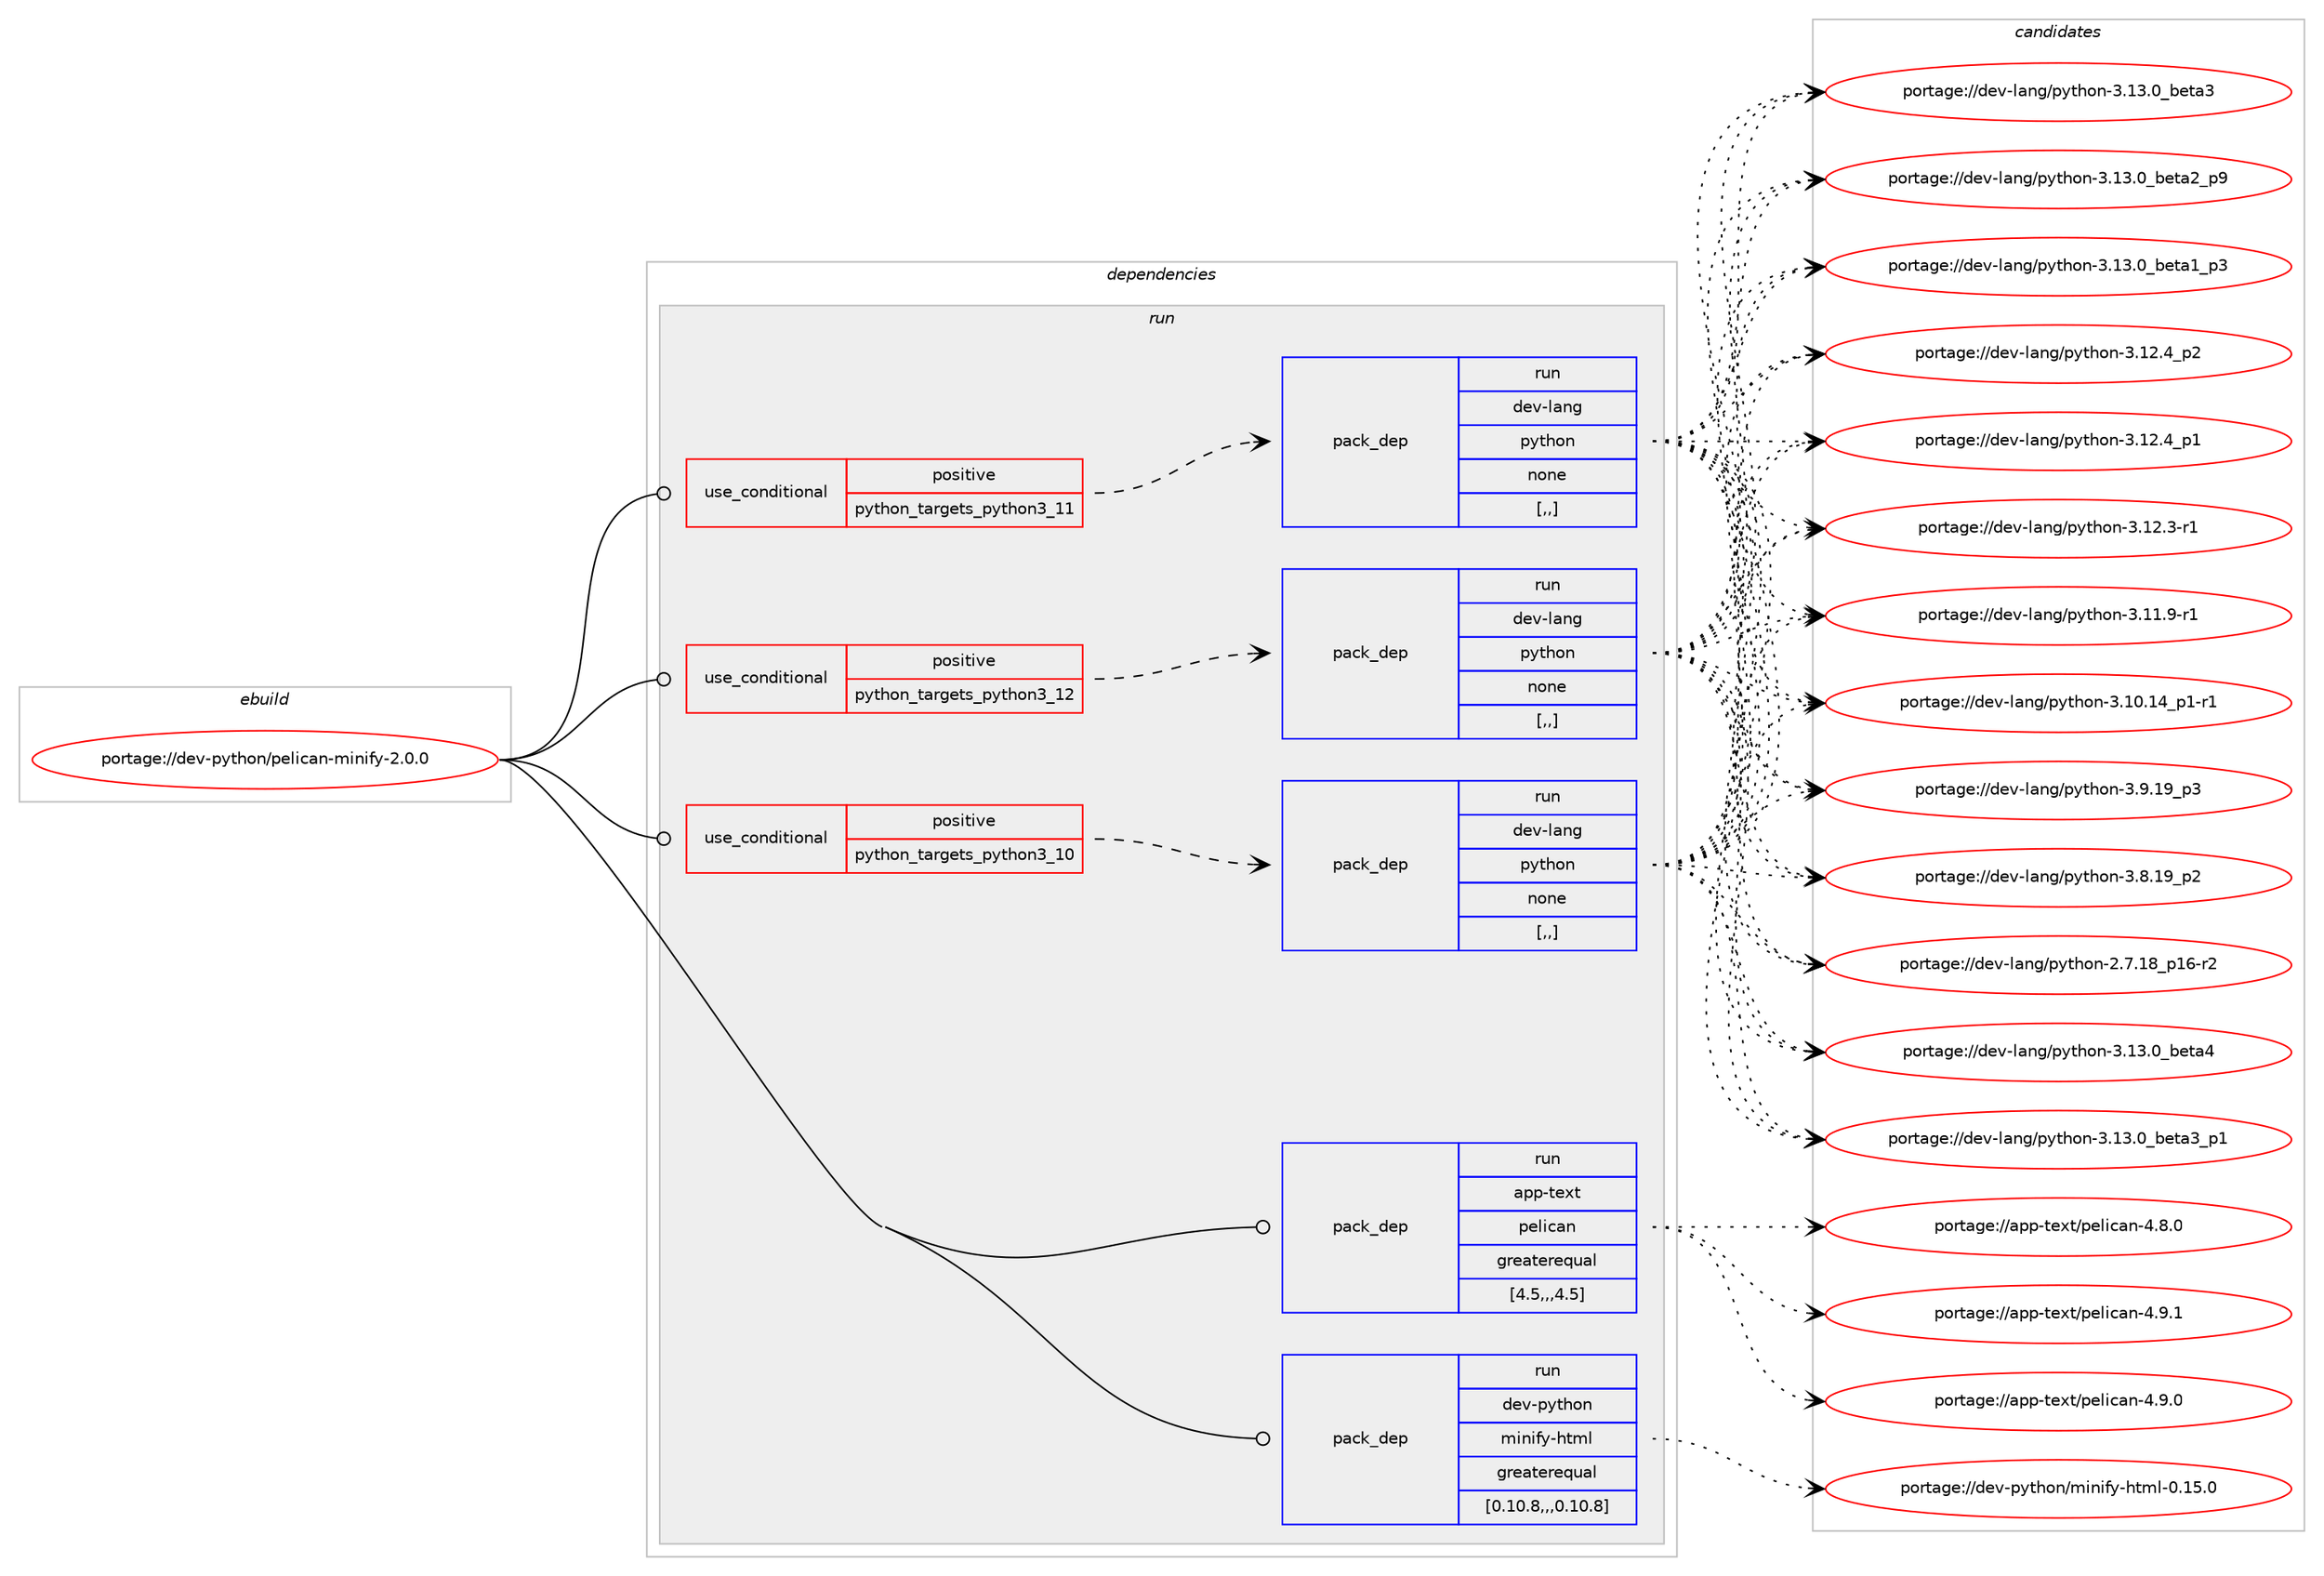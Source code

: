 digraph prolog {

# *************
# Graph options
# *************

newrank=true;
concentrate=true;
compound=true;
graph [rankdir=LR,fontname=Helvetica,fontsize=10,ranksep=1.5];#, ranksep=2.5, nodesep=0.2];
edge  [arrowhead=vee];
node  [fontname=Helvetica,fontsize=10];

# **********
# The ebuild
# **********

subgraph cluster_leftcol {
color=gray;
label=<<i>ebuild</i>>;
id [label="portage://dev-python/pelican-minify-2.0.0", color=red, width=4, href="../dev-python/pelican-minify-2.0.0.svg"];
}

# ****************
# The dependencies
# ****************

subgraph cluster_midcol {
color=gray;
label=<<i>dependencies</i>>;
subgraph cluster_compile {
fillcolor="#eeeeee";
style=filled;
label=<<i>compile</i>>;
}
subgraph cluster_compileandrun {
fillcolor="#eeeeee";
style=filled;
label=<<i>compile and run</i>>;
}
subgraph cluster_run {
fillcolor="#eeeeee";
style=filled;
label=<<i>run</i>>;
subgraph cond35873 {
dependency154130 [label=<<TABLE BORDER="0" CELLBORDER="1" CELLSPACING="0" CELLPADDING="4"><TR><TD ROWSPAN="3" CELLPADDING="10">use_conditional</TD></TR><TR><TD>positive</TD></TR><TR><TD>python_targets_python3_10</TD></TR></TABLE>>, shape=none, color=red];
subgraph pack117006 {
dependency154131 [label=<<TABLE BORDER="0" CELLBORDER="1" CELLSPACING="0" CELLPADDING="4" WIDTH="220"><TR><TD ROWSPAN="6" CELLPADDING="30">pack_dep</TD></TR><TR><TD WIDTH="110">run</TD></TR><TR><TD>dev-lang</TD></TR><TR><TD>python</TD></TR><TR><TD>none</TD></TR><TR><TD>[,,]</TD></TR></TABLE>>, shape=none, color=blue];
}
dependency154130:e -> dependency154131:w [weight=20,style="dashed",arrowhead="vee"];
}
id:e -> dependency154130:w [weight=20,style="solid",arrowhead="odot"];
subgraph cond35874 {
dependency154132 [label=<<TABLE BORDER="0" CELLBORDER="1" CELLSPACING="0" CELLPADDING="4"><TR><TD ROWSPAN="3" CELLPADDING="10">use_conditional</TD></TR><TR><TD>positive</TD></TR><TR><TD>python_targets_python3_11</TD></TR></TABLE>>, shape=none, color=red];
subgraph pack117007 {
dependency154133 [label=<<TABLE BORDER="0" CELLBORDER="1" CELLSPACING="0" CELLPADDING="4" WIDTH="220"><TR><TD ROWSPAN="6" CELLPADDING="30">pack_dep</TD></TR><TR><TD WIDTH="110">run</TD></TR><TR><TD>dev-lang</TD></TR><TR><TD>python</TD></TR><TR><TD>none</TD></TR><TR><TD>[,,]</TD></TR></TABLE>>, shape=none, color=blue];
}
dependency154132:e -> dependency154133:w [weight=20,style="dashed",arrowhead="vee"];
}
id:e -> dependency154132:w [weight=20,style="solid",arrowhead="odot"];
subgraph cond35875 {
dependency154134 [label=<<TABLE BORDER="0" CELLBORDER="1" CELLSPACING="0" CELLPADDING="4"><TR><TD ROWSPAN="3" CELLPADDING="10">use_conditional</TD></TR><TR><TD>positive</TD></TR><TR><TD>python_targets_python3_12</TD></TR></TABLE>>, shape=none, color=red];
subgraph pack117008 {
dependency154135 [label=<<TABLE BORDER="0" CELLBORDER="1" CELLSPACING="0" CELLPADDING="4" WIDTH="220"><TR><TD ROWSPAN="6" CELLPADDING="30">pack_dep</TD></TR><TR><TD WIDTH="110">run</TD></TR><TR><TD>dev-lang</TD></TR><TR><TD>python</TD></TR><TR><TD>none</TD></TR><TR><TD>[,,]</TD></TR></TABLE>>, shape=none, color=blue];
}
dependency154134:e -> dependency154135:w [weight=20,style="dashed",arrowhead="vee"];
}
id:e -> dependency154134:w [weight=20,style="solid",arrowhead="odot"];
subgraph pack117009 {
dependency154136 [label=<<TABLE BORDER="0" CELLBORDER="1" CELLSPACING="0" CELLPADDING="4" WIDTH="220"><TR><TD ROWSPAN="6" CELLPADDING="30">pack_dep</TD></TR><TR><TD WIDTH="110">run</TD></TR><TR><TD>app-text</TD></TR><TR><TD>pelican</TD></TR><TR><TD>greaterequal</TD></TR><TR><TD>[4.5,,,4.5]</TD></TR></TABLE>>, shape=none, color=blue];
}
id:e -> dependency154136:w [weight=20,style="solid",arrowhead="odot"];
subgraph pack117010 {
dependency154137 [label=<<TABLE BORDER="0" CELLBORDER="1" CELLSPACING="0" CELLPADDING="4" WIDTH="220"><TR><TD ROWSPAN="6" CELLPADDING="30">pack_dep</TD></TR><TR><TD WIDTH="110">run</TD></TR><TR><TD>dev-python</TD></TR><TR><TD>minify-html</TD></TR><TR><TD>greaterequal</TD></TR><TR><TD>[0.10.8,,,0.10.8]</TD></TR></TABLE>>, shape=none, color=blue];
}
id:e -> dependency154137:w [weight=20,style="solid",arrowhead="odot"];
}
}

# **************
# The candidates
# **************

subgraph cluster_choices {
rank=same;
color=gray;
label=<<i>candidates</i>>;

subgraph choice117006 {
color=black;
nodesep=1;
choice1001011184510897110103471121211161041111104551464951464895981011169752 [label="portage://dev-lang/python-3.13.0_beta4", color=red, width=4,href="../dev-lang/python-3.13.0_beta4.svg"];
choice10010111845108971101034711212111610411111045514649514648959810111697519511249 [label="portage://dev-lang/python-3.13.0_beta3_p1", color=red, width=4,href="../dev-lang/python-3.13.0_beta3_p1.svg"];
choice1001011184510897110103471121211161041111104551464951464895981011169751 [label="portage://dev-lang/python-3.13.0_beta3", color=red, width=4,href="../dev-lang/python-3.13.0_beta3.svg"];
choice10010111845108971101034711212111610411111045514649514648959810111697509511257 [label="portage://dev-lang/python-3.13.0_beta2_p9", color=red, width=4,href="../dev-lang/python-3.13.0_beta2_p9.svg"];
choice10010111845108971101034711212111610411111045514649514648959810111697499511251 [label="portage://dev-lang/python-3.13.0_beta1_p3", color=red, width=4,href="../dev-lang/python-3.13.0_beta1_p3.svg"];
choice100101118451089711010347112121116104111110455146495046529511250 [label="portage://dev-lang/python-3.12.4_p2", color=red, width=4,href="../dev-lang/python-3.12.4_p2.svg"];
choice100101118451089711010347112121116104111110455146495046529511249 [label="portage://dev-lang/python-3.12.4_p1", color=red, width=4,href="../dev-lang/python-3.12.4_p1.svg"];
choice100101118451089711010347112121116104111110455146495046514511449 [label="portage://dev-lang/python-3.12.3-r1", color=red, width=4,href="../dev-lang/python-3.12.3-r1.svg"];
choice100101118451089711010347112121116104111110455146494946574511449 [label="portage://dev-lang/python-3.11.9-r1", color=red, width=4,href="../dev-lang/python-3.11.9-r1.svg"];
choice100101118451089711010347112121116104111110455146494846495295112494511449 [label="portage://dev-lang/python-3.10.14_p1-r1", color=red, width=4,href="../dev-lang/python-3.10.14_p1-r1.svg"];
choice100101118451089711010347112121116104111110455146574649579511251 [label="portage://dev-lang/python-3.9.19_p3", color=red, width=4,href="../dev-lang/python-3.9.19_p3.svg"];
choice100101118451089711010347112121116104111110455146564649579511250 [label="portage://dev-lang/python-3.8.19_p2", color=red, width=4,href="../dev-lang/python-3.8.19_p2.svg"];
choice100101118451089711010347112121116104111110455046554649569511249544511450 [label="portage://dev-lang/python-2.7.18_p16-r2", color=red, width=4,href="../dev-lang/python-2.7.18_p16-r2.svg"];
dependency154131:e -> choice1001011184510897110103471121211161041111104551464951464895981011169752:w [style=dotted,weight="100"];
dependency154131:e -> choice10010111845108971101034711212111610411111045514649514648959810111697519511249:w [style=dotted,weight="100"];
dependency154131:e -> choice1001011184510897110103471121211161041111104551464951464895981011169751:w [style=dotted,weight="100"];
dependency154131:e -> choice10010111845108971101034711212111610411111045514649514648959810111697509511257:w [style=dotted,weight="100"];
dependency154131:e -> choice10010111845108971101034711212111610411111045514649514648959810111697499511251:w [style=dotted,weight="100"];
dependency154131:e -> choice100101118451089711010347112121116104111110455146495046529511250:w [style=dotted,weight="100"];
dependency154131:e -> choice100101118451089711010347112121116104111110455146495046529511249:w [style=dotted,weight="100"];
dependency154131:e -> choice100101118451089711010347112121116104111110455146495046514511449:w [style=dotted,weight="100"];
dependency154131:e -> choice100101118451089711010347112121116104111110455146494946574511449:w [style=dotted,weight="100"];
dependency154131:e -> choice100101118451089711010347112121116104111110455146494846495295112494511449:w [style=dotted,weight="100"];
dependency154131:e -> choice100101118451089711010347112121116104111110455146574649579511251:w [style=dotted,weight="100"];
dependency154131:e -> choice100101118451089711010347112121116104111110455146564649579511250:w [style=dotted,weight="100"];
dependency154131:e -> choice100101118451089711010347112121116104111110455046554649569511249544511450:w [style=dotted,weight="100"];
}
subgraph choice117007 {
color=black;
nodesep=1;
choice1001011184510897110103471121211161041111104551464951464895981011169752 [label="portage://dev-lang/python-3.13.0_beta4", color=red, width=4,href="../dev-lang/python-3.13.0_beta4.svg"];
choice10010111845108971101034711212111610411111045514649514648959810111697519511249 [label="portage://dev-lang/python-3.13.0_beta3_p1", color=red, width=4,href="../dev-lang/python-3.13.0_beta3_p1.svg"];
choice1001011184510897110103471121211161041111104551464951464895981011169751 [label="portage://dev-lang/python-3.13.0_beta3", color=red, width=4,href="../dev-lang/python-3.13.0_beta3.svg"];
choice10010111845108971101034711212111610411111045514649514648959810111697509511257 [label="portage://dev-lang/python-3.13.0_beta2_p9", color=red, width=4,href="../dev-lang/python-3.13.0_beta2_p9.svg"];
choice10010111845108971101034711212111610411111045514649514648959810111697499511251 [label="portage://dev-lang/python-3.13.0_beta1_p3", color=red, width=4,href="../dev-lang/python-3.13.0_beta1_p3.svg"];
choice100101118451089711010347112121116104111110455146495046529511250 [label="portage://dev-lang/python-3.12.4_p2", color=red, width=4,href="../dev-lang/python-3.12.4_p2.svg"];
choice100101118451089711010347112121116104111110455146495046529511249 [label="portage://dev-lang/python-3.12.4_p1", color=red, width=4,href="../dev-lang/python-3.12.4_p1.svg"];
choice100101118451089711010347112121116104111110455146495046514511449 [label="portage://dev-lang/python-3.12.3-r1", color=red, width=4,href="../dev-lang/python-3.12.3-r1.svg"];
choice100101118451089711010347112121116104111110455146494946574511449 [label="portage://dev-lang/python-3.11.9-r1", color=red, width=4,href="../dev-lang/python-3.11.9-r1.svg"];
choice100101118451089711010347112121116104111110455146494846495295112494511449 [label="portage://dev-lang/python-3.10.14_p1-r1", color=red, width=4,href="../dev-lang/python-3.10.14_p1-r1.svg"];
choice100101118451089711010347112121116104111110455146574649579511251 [label="portage://dev-lang/python-3.9.19_p3", color=red, width=4,href="../dev-lang/python-3.9.19_p3.svg"];
choice100101118451089711010347112121116104111110455146564649579511250 [label="portage://dev-lang/python-3.8.19_p2", color=red, width=4,href="../dev-lang/python-3.8.19_p2.svg"];
choice100101118451089711010347112121116104111110455046554649569511249544511450 [label="portage://dev-lang/python-2.7.18_p16-r2", color=red, width=4,href="../dev-lang/python-2.7.18_p16-r2.svg"];
dependency154133:e -> choice1001011184510897110103471121211161041111104551464951464895981011169752:w [style=dotted,weight="100"];
dependency154133:e -> choice10010111845108971101034711212111610411111045514649514648959810111697519511249:w [style=dotted,weight="100"];
dependency154133:e -> choice1001011184510897110103471121211161041111104551464951464895981011169751:w [style=dotted,weight="100"];
dependency154133:e -> choice10010111845108971101034711212111610411111045514649514648959810111697509511257:w [style=dotted,weight="100"];
dependency154133:e -> choice10010111845108971101034711212111610411111045514649514648959810111697499511251:w [style=dotted,weight="100"];
dependency154133:e -> choice100101118451089711010347112121116104111110455146495046529511250:w [style=dotted,weight="100"];
dependency154133:e -> choice100101118451089711010347112121116104111110455146495046529511249:w [style=dotted,weight="100"];
dependency154133:e -> choice100101118451089711010347112121116104111110455146495046514511449:w [style=dotted,weight="100"];
dependency154133:e -> choice100101118451089711010347112121116104111110455146494946574511449:w [style=dotted,weight="100"];
dependency154133:e -> choice100101118451089711010347112121116104111110455146494846495295112494511449:w [style=dotted,weight="100"];
dependency154133:e -> choice100101118451089711010347112121116104111110455146574649579511251:w [style=dotted,weight="100"];
dependency154133:e -> choice100101118451089711010347112121116104111110455146564649579511250:w [style=dotted,weight="100"];
dependency154133:e -> choice100101118451089711010347112121116104111110455046554649569511249544511450:w [style=dotted,weight="100"];
}
subgraph choice117008 {
color=black;
nodesep=1;
choice1001011184510897110103471121211161041111104551464951464895981011169752 [label="portage://dev-lang/python-3.13.0_beta4", color=red, width=4,href="../dev-lang/python-3.13.0_beta4.svg"];
choice10010111845108971101034711212111610411111045514649514648959810111697519511249 [label="portage://dev-lang/python-3.13.0_beta3_p1", color=red, width=4,href="../dev-lang/python-3.13.0_beta3_p1.svg"];
choice1001011184510897110103471121211161041111104551464951464895981011169751 [label="portage://dev-lang/python-3.13.0_beta3", color=red, width=4,href="../dev-lang/python-3.13.0_beta3.svg"];
choice10010111845108971101034711212111610411111045514649514648959810111697509511257 [label="portage://dev-lang/python-3.13.0_beta2_p9", color=red, width=4,href="../dev-lang/python-3.13.0_beta2_p9.svg"];
choice10010111845108971101034711212111610411111045514649514648959810111697499511251 [label="portage://dev-lang/python-3.13.0_beta1_p3", color=red, width=4,href="../dev-lang/python-3.13.0_beta1_p3.svg"];
choice100101118451089711010347112121116104111110455146495046529511250 [label="portage://dev-lang/python-3.12.4_p2", color=red, width=4,href="../dev-lang/python-3.12.4_p2.svg"];
choice100101118451089711010347112121116104111110455146495046529511249 [label="portage://dev-lang/python-3.12.4_p1", color=red, width=4,href="../dev-lang/python-3.12.4_p1.svg"];
choice100101118451089711010347112121116104111110455146495046514511449 [label="portage://dev-lang/python-3.12.3-r1", color=red, width=4,href="../dev-lang/python-3.12.3-r1.svg"];
choice100101118451089711010347112121116104111110455146494946574511449 [label="portage://dev-lang/python-3.11.9-r1", color=red, width=4,href="../dev-lang/python-3.11.9-r1.svg"];
choice100101118451089711010347112121116104111110455146494846495295112494511449 [label="portage://dev-lang/python-3.10.14_p1-r1", color=red, width=4,href="../dev-lang/python-3.10.14_p1-r1.svg"];
choice100101118451089711010347112121116104111110455146574649579511251 [label="portage://dev-lang/python-3.9.19_p3", color=red, width=4,href="../dev-lang/python-3.9.19_p3.svg"];
choice100101118451089711010347112121116104111110455146564649579511250 [label="portage://dev-lang/python-3.8.19_p2", color=red, width=4,href="../dev-lang/python-3.8.19_p2.svg"];
choice100101118451089711010347112121116104111110455046554649569511249544511450 [label="portage://dev-lang/python-2.7.18_p16-r2", color=red, width=4,href="../dev-lang/python-2.7.18_p16-r2.svg"];
dependency154135:e -> choice1001011184510897110103471121211161041111104551464951464895981011169752:w [style=dotted,weight="100"];
dependency154135:e -> choice10010111845108971101034711212111610411111045514649514648959810111697519511249:w [style=dotted,weight="100"];
dependency154135:e -> choice1001011184510897110103471121211161041111104551464951464895981011169751:w [style=dotted,weight="100"];
dependency154135:e -> choice10010111845108971101034711212111610411111045514649514648959810111697509511257:w [style=dotted,weight="100"];
dependency154135:e -> choice10010111845108971101034711212111610411111045514649514648959810111697499511251:w [style=dotted,weight="100"];
dependency154135:e -> choice100101118451089711010347112121116104111110455146495046529511250:w [style=dotted,weight="100"];
dependency154135:e -> choice100101118451089711010347112121116104111110455146495046529511249:w [style=dotted,weight="100"];
dependency154135:e -> choice100101118451089711010347112121116104111110455146495046514511449:w [style=dotted,weight="100"];
dependency154135:e -> choice100101118451089711010347112121116104111110455146494946574511449:w [style=dotted,weight="100"];
dependency154135:e -> choice100101118451089711010347112121116104111110455146494846495295112494511449:w [style=dotted,weight="100"];
dependency154135:e -> choice100101118451089711010347112121116104111110455146574649579511251:w [style=dotted,weight="100"];
dependency154135:e -> choice100101118451089711010347112121116104111110455146564649579511250:w [style=dotted,weight="100"];
dependency154135:e -> choice100101118451089711010347112121116104111110455046554649569511249544511450:w [style=dotted,weight="100"];
}
subgraph choice117009 {
color=black;
nodesep=1;
choice9711211245116101120116471121011081059997110455246574649 [label="portage://app-text/pelican-4.9.1", color=red, width=4,href="../app-text/pelican-4.9.1.svg"];
choice9711211245116101120116471121011081059997110455246574648 [label="portage://app-text/pelican-4.9.0", color=red, width=4,href="../app-text/pelican-4.9.0.svg"];
choice9711211245116101120116471121011081059997110455246564648 [label="portage://app-text/pelican-4.8.0", color=red, width=4,href="../app-text/pelican-4.8.0.svg"];
dependency154136:e -> choice9711211245116101120116471121011081059997110455246574649:w [style=dotted,weight="100"];
dependency154136:e -> choice9711211245116101120116471121011081059997110455246574648:w [style=dotted,weight="100"];
dependency154136:e -> choice9711211245116101120116471121011081059997110455246564648:w [style=dotted,weight="100"];
}
subgraph choice117010 {
color=black;
nodesep=1;
choice10010111845112121116104111110471091051101051021214510411610910845484649534648 [label="portage://dev-python/minify-html-0.15.0", color=red, width=4,href="../dev-python/minify-html-0.15.0.svg"];
dependency154137:e -> choice10010111845112121116104111110471091051101051021214510411610910845484649534648:w [style=dotted,weight="100"];
}
}

}
